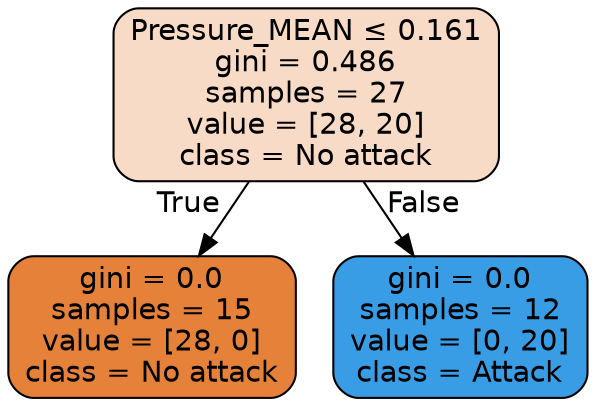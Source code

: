 digraph Tree {
node [shape=box, style="filled, rounded", color="black", fontname=helvetica] ;
edge [fontname=helvetica] ;
0 [label=<Pressure_MEAN &le; 0.161<br/>gini = 0.486<br/>samples = 27<br/>value = [28, 20]<br/>class = No attack>, fillcolor="#e5813949"] ;
1 [label=<gini = 0.0<br/>samples = 15<br/>value = [28, 0]<br/>class = No attack>, fillcolor="#e58139ff"] ;
0 -> 1 [labeldistance=2.5, labelangle=45, headlabel="True"] ;
2 [label=<gini = 0.0<br/>samples = 12<br/>value = [0, 20]<br/>class = Attack>, fillcolor="#399de5ff"] ;
0 -> 2 [labeldistance=2.5, labelangle=-45, headlabel="False"] ;
}